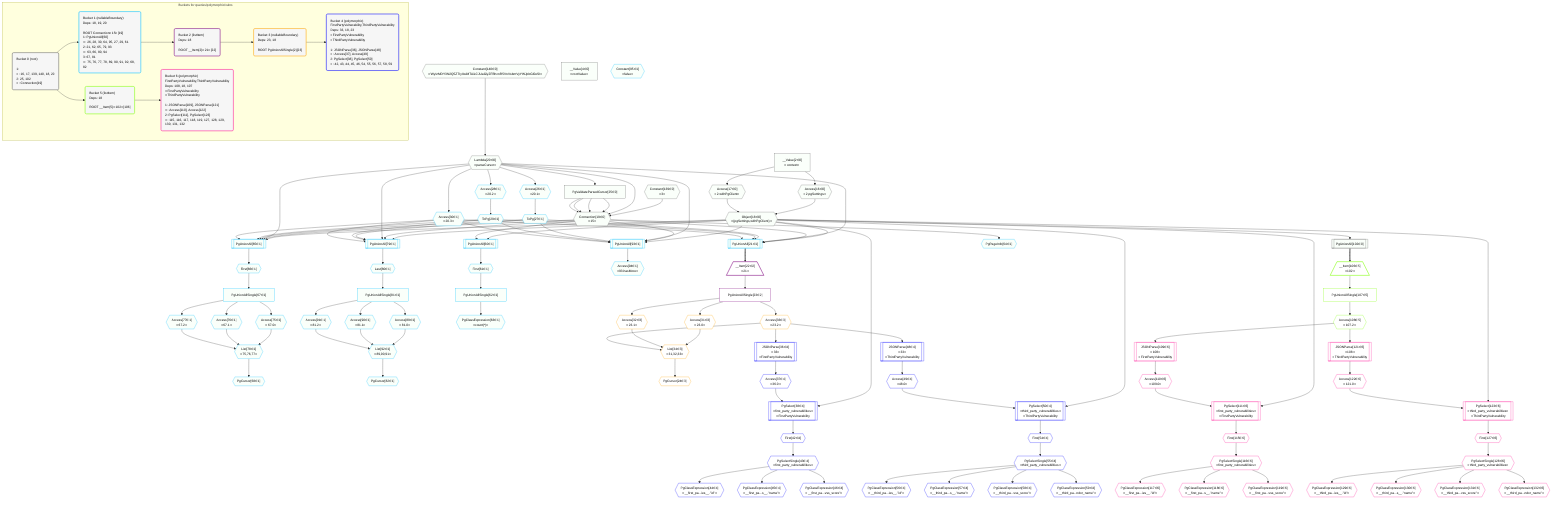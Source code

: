 %%{init: {'themeVariables': { 'fontSize': '12px'}}}%%
graph TD
    classDef path fill:#eee,stroke:#000,color:#000
    classDef plan fill:#fff,stroke-width:1px,color:#000
    classDef itemplan fill:#fff,stroke-width:2px,color:#000
    classDef unbatchedplan fill:#dff,stroke-width:1px,color:#000
    classDef sideeffectplan fill:#fcc,stroke-width:2px,color:#000
    classDef bucket fill:#f6f6f6,color:#000,stroke-width:2px,text-align:left


    %% plan dependencies
    Connection19{{"Connection[19∈0]<br />ᐸ15ᐳ"}}:::plan
    Constant139{{"Constant[139∈0]<br />ᐸ3ᐳ"}}:::plan
    Lambda20{{"Lambda[20∈0]<br />ᐸparseCursorᐳ"}}:::plan
    PgValidateParsedCursor25["PgValidateParsedCursor[25∈0]"]:::plan
    Constant139 & Lambda20 & PgValidateParsedCursor25 & PgValidateParsedCursor25 & PgValidateParsedCursor25 & PgValidateParsedCursor25 --> Connection19
    Object18{{"Object[18∈0]<br />ᐸ{pgSettings,withPgClient}ᐳ"}}:::plan
    Access16{{"Access[16∈0]<br />ᐸ2.pgSettingsᐳ"}}:::plan
    Access17{{"Access[17∈0]<br />ᐸ2.withPgClientᐳ"}}:::plan
    Access16 & Access17 --> Object18
    __Value2["__Value[2∈0]<br />ᐸcontextᐳ"]:::plan
    __Value2 --> Access16
    __Value2 --> Access17
    Constant140{{"Constant[140∈0]<br />ᐸ'WyIzMDY3N2Q5ZTIyIiwiMTAiLCJUaGlyZFBhcnR5VnVsbmVyYWJpbGl0eSIᐳ"}}:::plan
    Constant140 --> Lambda20
    Lambda20 --> PgValidateParsedCursor25
    PgUnionAll102[["PgUnionAll[102∈0]"]]:::plan
    Object18 --> PgUnionAll102
    __Value4["__Value[4∈0]<br />ᐸrootValueᐳ"]:::plan
    PgUnionAll21[["PgUnionAll[21∈1]"]]:::plan
    ToPg27{{"ToPg[27∈1]"}}:::plan
    ToPg29{{"ToPg[29∈1]"}}:::plan
    Access30{{"Access[30∈1]<br />ᐸ20.3ᐳ"}}:::plan
    Object18 & Connection19 & Lambda20 & ToPg27 & ToPg29 & Access30 --> PgUnionAll21
    PgUnionAll65[["PgUnionAll[65∈1]"]]:::plan
    Object18 & Connection19 & Lambda20 & ToPg27 & ToPg29 & Access30 --> PgUnionAll65
    PgUnionAll79[["PgUnionAll[79∈1]"]]:::plan
    Object18 & Connection19 & Lambda20 & ToPg27 & ToPg29 & Access30 --> PgUnionAll79
    PgUnionAll93[["PgUnionAll[93∈1]"]]:::plan
    Object18 & Connection19 & Lambda20 & ToPg27 & ToPg29 & Access30 --> PgUnionAll93
    List78{{"List[78∈1]<br />ᐸ75,76,77ᐳ"}}:::plan
    Access75{{"Access[75∈1]<br />ᐸ67.0ᐳ"}}:::plan
    Access76{{"Access[76∈1]<br />ᐸ67.1ᐳ"}}:::plan
    Access77{{"Access[77∈1]<br />ᐸ67.2ᐳ"}}:::plan
    Access75 & Access76 & Access77 --> List78
    List92{{"List[92∈1]<br />ᐸ89,90,91ᐳ"}}:::plan
    Access89{{"Access[89∈1]<br />ᐸ81.0ᐳ"}}:::plan
    Access90{{"Access[90∈1]<br />ᐸ81.1ᐳ"}}:::plan
    Access91{{"Access[91∈1]<br />ᐸ81.2ᐳ"}}:::plan
    Access89 & Access90 & Access91 --> List92
    PgUnionAll60[["PgUnionAll[60∈1]"]]:::plan
    Object18 & Connection19 --> PgUnionAll60
    Access26{{"Access[26∈1]<br />ᐸ20.1ᐳ"}}:::plan
    Lambda20 --> Access26
    Access26 --> ToPg27
    Access28{{"Access[28∈1]<br />ᐸ20.2ᐳ"}}:::plan
    Lambda20 --> Access28
    Access28 --> ToPg29
    Lambda20 --> Access30
    First61{{"First[61∈1]"}}:::plan
    PgUnionAll60 --> First61
    PgUnionAllSingle62["PgUnionAllSingle[62∈1]"]:::plan
    First61 --> PgUnionAllSingle62
    PgClassExpression63{{"PgClassExpression[63∈1]<br />ᐸcount(*)ᐳ"}}:::plan
    PgUnionAllSingle62 --> PgClassExpression63
    PgPageInfo64{{"PgPageInfo[64∈1]"}}:::plan
    Connection19 --> PgPageInfo64
    First66{{"First[66∈1]"}}:::plan
    PgUnionAll65 --> First66
    PgUnionAllSingle67["PgUnionAllSingle[67∈1]"]:::plan
    First66 --> PgUnionAllSingle67
    PgCursor68{{"PgCursor[68∈1]"}}:::plan
    List78 --> PgCursor68
    PgUnionAllSingle67 --> Access75
    PgUnionAllSingle67 --> Access76
    PgUnionAllSingle67 --> Access77
    Last80{{"Last[80∈1]"}}:::plan
    PgUnionAll79 --> Last80
    PgUnionAllSingle81["PgUnionAllSingle[81∈1]"]:::plan
    Last80 --> PgUnionAllSingle81
    PgCursor82{{"PgCursor[82∈1]"}}:::plan
    List92 --> PgCursor82
    PgUnionAllSingle81 --> Access89
    PgUnionAllSingle81 --> Access90
    PgUnionAllSingle81 --> Access91
    Access94{{"Access[94∈1]<br />ᐸ93.hasMoreᐳ"}}:::plan
    PgUnionAll93 --> Access94
    Constant95{{"Constant[95∈1]<br />ᐸfalseᐳ"}}:::plan
    __Item22[/"__Item[22∈2]<br />ᐸ21ᐳ"\]:::itemplan
    PgUnionAll21 ==> __Item22
    PgUnionAllSingle23["PgUnionAllSingle[23∈2]"]:::plan
    __Item22 --> PgUnionAllSingle23
    List34{{"List[34∈3]<br />ᐸ31,32,33ᐳ"}}:::plan
    Access31{{"Access[31∈3]<br />ᐸ23.0ᐳ"}}:::plan
    Access32{{"Access[32∈3]<br />ᐸ23.1ᐳ"}}:::plan
    Access33{{"Access[33∈3]<br />ᐸ23.2ᐳ"}}:::plan
    Access31 & Access32 & Access33 --> List34
    PgCursor24{{"PgCursor[24∈3]"}}:::plan
    List34 --> PgCursor24
    PgUnionAllSingle23 --> Access31
    PgUnionAllSingle23 --> Access32
    PgUnionAllSingle23 --> Access33
    PgSelect38[["PgSelect[38∈4]<br />ᐸfirst_party_vulnerabilitiesᐳ<br />ᐳFirstPartyVulnerability"]]:::plan
    Access37{{"Access[37∈4]<br />ᐸ36.0ᐳ"}}:::plan
    Object18 & Access37 --> PgSelect38
    PgSelect50[["PgSelect[50∈4]<br />ᐸthird_party_vulnerabilitiesᐳ<br />ᐳThirdPartyVulnerability"]]:::plan
    Access49{{"Access[49∈4]<br />ᐸ48.0ᐳ"}}:::plan
    Object18 & Access49 --> PgSelect50
    JSONParse36[["JSONParse[36∈4]<br />ᐸ33ᐳ<br />ᐳFirstPartyVulnerability"]]:::plan
    Access33 --> JSONParse36
    JSONParse36 --> Access37
    First42{{"First[42∈4]"}}:::plan
    PgSelect38 --> First42
    PgSelectSingle43{{"PgSelectSingle[43∈4]<br />ᐸfirst_party_vulnerabilitiesᐳ"}}:::plan
    First42 --> PgSelectSingle43
    PgClassExpression44{{"PgClassExpression[44∈4]<br />ᐸ__first_pa...ies__.”id”ᐳ"}}:::plan
    PgSelectSingle43 --> PgClassExpression44
    PgClassExpression45{{"PgClassExpression[45∈4]<br />ᐸ__first_pa...s__.”name”ᐳ"}}:::plan
    PgSelectSingle43 --> PgClassExpression45
    PgClassExpression46{{"PgClassExpression[46∈4]<br />ᐸ__first_pa...vss_score”ᐳ"}}:::plan
    PgSelectSingle43 --> PgClassExpression46
    JSONParse48[["JSONParse[48∈4]<br />ᐸ33ᐳ<br />ᐳThirdPartyVulnerability"]]:::plan
    Access33 --> JSONParse48
    JSONParse48 --> Access49
    First54{{"First[54∈4]"}}:::plan
    PgSelect50 --> First54
    PgSelectSingle55{{"PgSelectSingle[55∈4]<br />ᐸthird_party_vulnerabilitiesᐳ"}}:::plan
    First54 --> PgSelectSingle55
    PgClassExpression56{{"PgClassExpression[56∈4]<br />ᐸ__third_pa...ies__.”id”ᐳ"}}:::plan
    PgSelectSingle55 --> PgClassExpression56
    PgClassExpression57{{"PgClassExpression[57∈4]<br />ᐸ__third_pa...s__.”name”ᐳ"}}:::plan
    PgSelectSingle55 --> PgClassExpression57
    PgClassExpression58{{"PgClassExpression[58∈4]<br />ᐸ__third_pa...vss_score”ᐳ"}}:::plan
    PgSelectSingle55 --> PgClassExpression58
    PgClassExpression59{{"PgClassExpression[59∈4]<br />ᐸ__third_pa...ndor_name”ᐳ"}}:::plan
    PgSelectSingle55 --> PgClassExpression59
    __Item106[/"__Item[106∈5]<br />ᐸ102ᐳ"\]:::itemplan
    PgUnionAll102 ==> __Item106
    PgUnionAllSingle107["PgUnionAllSingle[107∈5]"]:::plan
    __Item106 --> PgUnionAllSingle107
    Access108{{"Access[108∈5]<br />ᐸ107.2ᐳ"}}:::plan
    PgUnionAllSingle107 --> Access108
    PgSelect111[["PgSelect[111∈6]<br />ᐸfirst_party_vulnerabilitiesᐳ<br />ᐳFirstPartyVulnerability"]]:::plan
    Access110{{"Access[110∈6]<br />ᐸ109.0ᐳ"}}:::plan
    Object18 & Access110 --> PgSelect111
    PgSelect123[["PgSelect[123∈6]<br />ᐸthird_party_vulnerabilitiesᐳ<br />ᐳThirdPartyVulnerability"]]:::plan
    Access122{{"Access[122∈6]<br />ᐸ121.0ᐳ"}}:::plan
    Object18 & Access122 --> PgSelect123
    JSONParse109[["JSONParse[109∈6]<br />ᐸ108ᐳ<br />ᐳFirstPartyVulnerability"]]:::plan
    Access108 --> JSONParse109
    JSONParse109 --> Access110
    First115{{"First[115∈6]"}}:::plan
    PgSelect111 --> First115
    PgSelectSingle116{{"PgSelectSingle[116∈6]<br />ᐸfirst_party_vulnerabilitiesᐳ"}}:::plan
    First115 --> PgSelectSingle116
    PgClassExpression117{{"PgClassExpression[117∈6]<br />ᐸ__first_pa...ies__.”id”ᐳ"}}:::plan
    PgSelectSingle116 --> PgClassExpression117
    PgClassExpression118{{"PgClassExpression[118∈6]<br />ᐸ__first_pa...s__.”name”ᐳ"}}:::plan
    PgSelectSingle116 --> PgClassExpression118
    PgClassExpression119{{"PgClassExpression[119∈6]<br />ᐸ__first_pa...vss_score”ᐳ"}}:::plan
    PgSelectSingle116 --> PgClassExpression119
    JSONParse121[["JSONParse[121∈6]<br />ᐸ108ᐳ<br />ᐳThirdPartyVulnerability"]]:::plan
    Access108 --> JSONParse121
    JSONParse121 --> Access122
    First127{{"First[127∈6]"}}:::plan
    PgSelect123 --> First127
    PgSelectSingle128{{"PgSelectSingle[128∈6]<br />ᐸthird_party_vulnerabilitiesᐳ"}}:::plan
    First127 --> PgSelectSingle128
    PgClassExpression129{{"PgClassExpression[129∈6]<br />ᐸ__third_pa...ies__.”id”ᐳ"}}:::plan
    PgSelectSingle128 --> PgClassExpression129
    PgClassExpression130{{"PgClassExpression[130∈6]<br />ᐸ__third_pa...s__.”name”ᐳ"}}:::plan
    PgSelectSingle128 --> PgClassExpression130
    PgClassExpression131{{"PgClassExpression[131∈6]<br />ᐸ__third_pa...vss_score”ᐳ"}}:::plan
    PgSelectSingle128 --> PgClassExpression131
    PgClassExpression132{{"PgClassExpression[132∈6]<br />ᐸ__third_pa...ndor_name”ᐳ"}}:::plan
    PgSelectSingle128 --> PgClassExpression132

    %% define steps

    subgraph "Buckets for queries/polymorphic/vulns"
    Bucket0("Bucket 0 (root)<br /><br />1: <br />ᐳ: 16, 17, 139, 140, 18, 20<br />2: 25, 102<br />ᐳ: Connection[19]"):::bucket
    classDef bucket0 stroke:#696969
    class Bucket0,__Value2,__Value4,Access16,Access17,Object18,Connection19,Lambda20,PgValidateParsedCursor25,PgUnionAll102,Constant139,Constant140 bucket0
    Bucket1("Bucket 1 (nullableBoundary)<br />Deps: 18, 19, 20<br /><br />ROOT Connectionᐸ15ᐳ[19]<br />1: PgUnionAll[60]<br />ᐳ: 26, 28, 30, 64, 95, 27, 29, 61<br />2: 21, 62, 65, 79, 93<br />ᐳ: 63, 66, 80, 94<br />3: 67, 81<br />ᐳ: 75, 76, 77, 78, 89, 90, 91, 92, 68, 82"):::bucket
    classDef bucket1 stroke:#00bfff
    class Bucket1,PgUnionAll21,Access26,ToPg27,Access28,ToPg29,Access30,PgUnionAll60,First61,PgUnionAllSingle62,PgClassExpression63,PgPageInfo64,PgUnionAll65,First66,PgUnionAllSingle67,PgCursor68,Access75,Access76,Access77,List78,PgUnionAll79,Last80,PgUnionAllSingle81,PgCursor82,Access89,Access90,Access91,List92,PgUnionAll93,Access94,Constant95 bucket1
    Bucket2("Bucket 2 (listItem)<br />Deps: 18<br /><br />ROOT __Item{2}ᐸ21ᐳ[22]"):::bucket
    classDef bucket2 stroke:#7f007f
    class Bucket2,__Item22,PgUnionAllSingle23 bucket2
    Bucket3("Bucket 3 (nullableBoundary)<br />Deps: 23, 18<br /><br />ROOT PgUnionAllSingle{2}[23]"):::bucket
    classDef bucket3 stroke:#ffa500
    class Bucket3,PgCursor24,Access31,Access32,Access33,List34 bucket3
    Bucket4("Bucket 4 (polymorphic)<br />FirstPartyVulnerability,ThirdPartyVulnerability<br />Deps: 33, 18, 23<br />ᐳFirstPartyVulnerability<br />ᐳThirdPartyVulnerability<br /><br />1: JSONParse[36], JSONParse[48]<br />ᐳ: Access[37], Access[49]<br />2: PgSelect[38], PgSelect[50]<br />ᐳ: 42, 43, 44, 45, 46, 54, 55, 56, 57, 58, 59"):::bucket
    classDef bucket4 stroke:#0000ff
    class Bucket4,JSONParse36,Access37,PgSelect38,First42,PgSelectSingle43,PgClassExpression44,PgClassExpression45,PgClassExpression46,JSONParse48,Access49,PgSelect50,First54,PgSelectSingle55,PgClassExpression56,PgClassExpression57,PgClassExpression58,PgClassExpression59 bucket4
    Bucket5("Bucket 5 (listItem)<br />Deps: 18<br /><br />ROOT __Item{5}ᐸ102ᐳ[106]"):::bucket
    classDef bucket5 stroke:#7fff00
    class Bucket5,__Item106,PgUnionAllSingle107,Access108 bucket5
    Bucket6("Bucket 6 (polymorphic)<br />FirstPartyVulnerability,ThirdPartyVulnerability<br />Deps: 108, 18, 107<br />ᐳFirstPartyVulnerability<br />ᐳThirdPartyVulnerability<br /><br />1: JSONParse[109], JSONParse[121]<br />ᐳ: Access[110], Access[122]<br />2: PgSelect[111], PgSelect[123]<br />ᐳ: 115, 116, 117, 118, 119, 127, 128, 129, 130, 131, 132"):::bucket
    classDef bucket6 stroke:#ff1493
    class Bucket6,JSONParse109,Access110,PgSelect111,First115,PgSelectSingle116,PgClassExpression117,PgClassExpression118,PgClassExpression119,JSONParse121,Access122,PgSelect123,First127,PgSelectSingle128,PgClassExpression129,PgClassExpression130,PgClassExpression131,PgClassExpression132 bucket6
    Bucket0 --> Bucket1 & Bucket5
    Bucket1 --> Bucket2
    Bucket2 --> Bucket3
    Bucket3 --> Bucket4
    Bucket5 --> Bucket6
    classDef unary fill:#fafffa,borderWidth:8px
    class Connection19,Object18,Access16,Access17,Lambda20,PgValidateParsedCursor25,PgUnionAll102,__Value2,__Value4,Constant139,Constant140,PgUnionAll21,PgUnionAll65,PgUnionAll79,PgUnionAll93,List78,List92,PgUnionAll60,Access26,ToPg27,Access28,ToPg29,Access30,First61,PgUnionAllSingle62,PgClassExpression63,PgPageInfo64,First66,PgUnionAllSingle67,PgCursor68,Access75,Access76,Access77,Last80,PgUnionAllSingle81,PgCursor82,Access89,Access90,Access91,Access94,Constant95 unary
    end